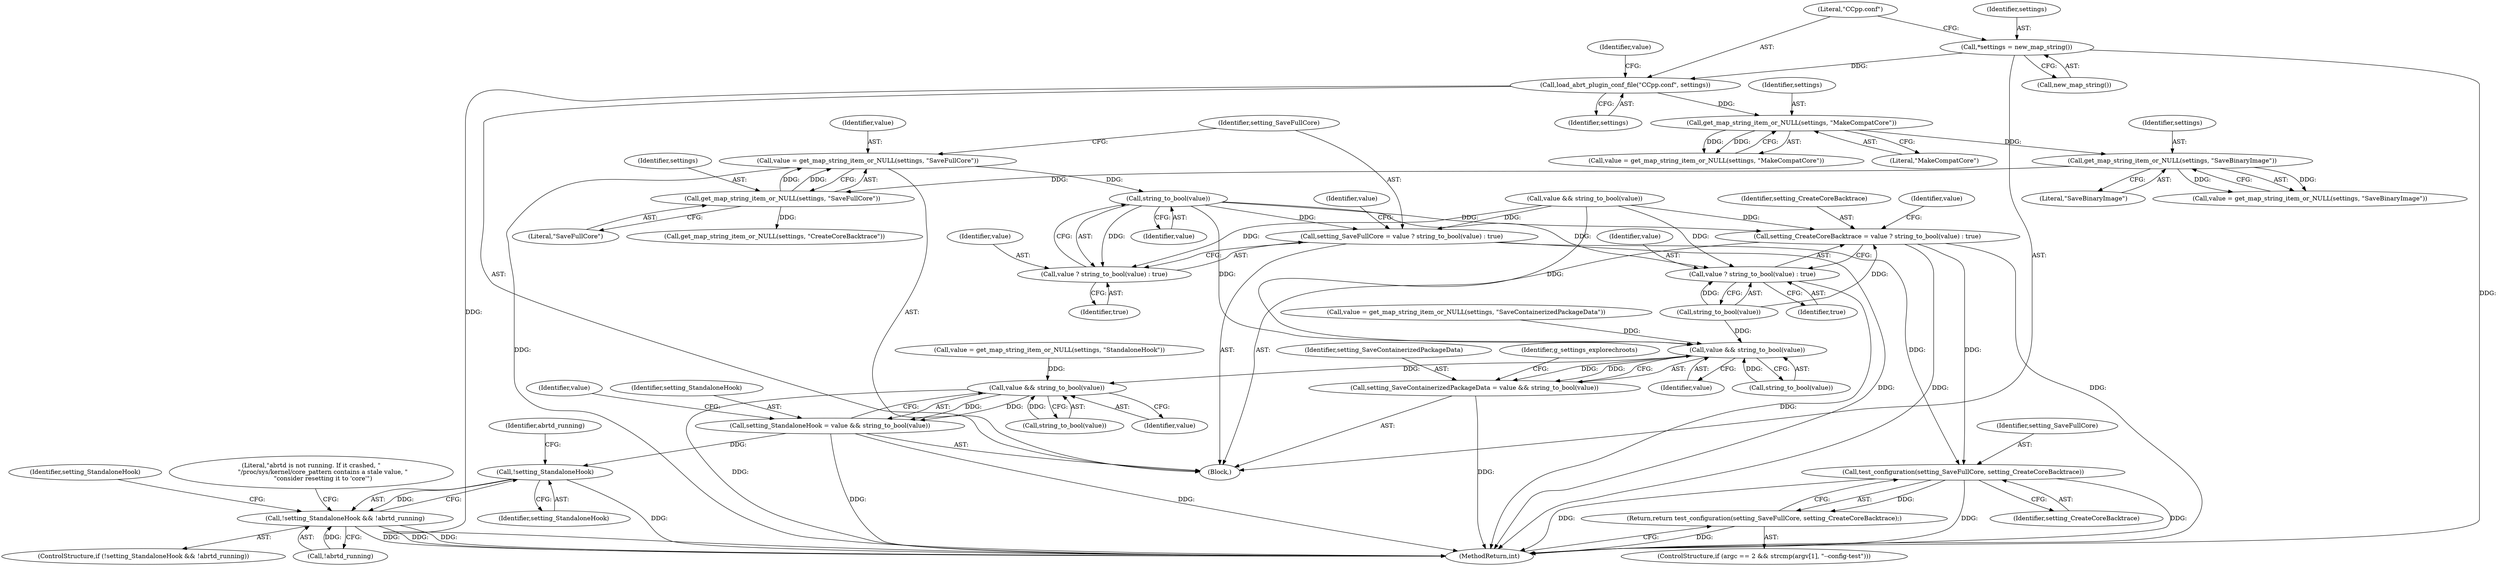 digraph "0_abrt_3c1b60cfa62d39e5fff5a53a5bc53dae189e740e@pointer" {
"1000216" [label="(Call,value = get_map_string_item_or_NULL(settings, \"SaveFullCore\"))"];
"1000218" [label="(Call,get_map_string_item_or_NULL(settings, \"SaveFullCore\"))"];
"1000207" [label="(Call,get_map_string_item_or_NULL(settings, \"SaveBinaryImage\"))"];
"1000196" [label="(Call,get_map_string_item_or_NULL(settings, \"MakeCompatCore\"))"];
"1000190" [label="(Call,load_abrt_plugin_conf_file(\"CCpp.conf\", settings))"];
"1000187" [label="(Call,*settings = new_map_string())"];
"1000225" [label="(Call,string_to_bool(value))"];
"1000221" [label="(Call,setting_SaveFullCore = value ? string_to_bool(value) : true)"];
"1000297" [label="(Call,test_configuration(setting_SaveFullCore, setting_CreateCoreBacktrace))"];
"1000296" [label="(Return,return test_configuration(setting_SaveFullCore, setting_CreateCoreBacktrace);)"];
"1000223" [label="(Call,value ? string_to_bool(value) : true)"];
"1000233" [label="(Call,setting_CreateCoreBacktrace = value ? string_to_bool(value) : true)"];
"1000235" [label="(Call,value ? string_to_bool(value) : true)"];
"1000247" [label="(Call,value && string_to_bool(value))"];
"1000245" [label="(Call,setting_SaveContainerizedPackageData = value && string_to_bool(value))"];
"1000269" [label="(Call,value && string_to_bool(value))"];
"1000267" [label="(Call,setting_StandaloneHook = value && string_to_bool(value))"];
"1000614" [label="(Call,!setting_StandaloneHook)"];
"1000613" [label="(Call,!setting_StandaloneHook && !abrtd_running)"];
"1000219" [label="(Identifier,settings)"];
"1000218" [label="(Call,get_map_string_item_or_NULL(settings, \"SaveFullCore\"))"];
"1000253" [label="(Identifier,g_settings_explorechroots)"];
"1000217" [label="(Identifier,value)"];
"1000269" [label="(Call,value && string_to_bool(value))"];
"1000267" [label="(Call,setting_StandaloneHook = value && string_to_bool(value))"];
"1000297" [label="(Call,test_configuration(setting_SaveFullCore, setting_CreateCoreBacktrace))"];
"1000274" [label="(Identifier,value)"];
"1000246" [label="(Identifier,setting_SaveContainerizedPackageData)"];
"1000271" [label="(Call,string_to_bool(value))"];
"1000207" [label="(Call,get_map_string_item_or_NULL(settings, \"SaveBinaryImage\"))"];
"1000245" [label="(Call,setting_SaveContainerizedPackageData = value && string_to_bool(value))"];
"1000216" [label="(Call,value = get_map_string_item_or_NULL(settings, \"SaveFullCore\"))"];
"1000286" [label="(ControlStructure,if (argc == 2 && strcmp(argv[1], \"--config-test\")))"];
"1000208" [label="(Identifier,settings)"];
"1000268" [label="(Identifier,setting_StandaloneHook)"];
"1000235" [label="(Call,value ? string_to_bool(value) : true)"];
"1000298" [label="(Identifier,setting_SaveFullCore)"];
"1000212" [label="(Call,value && string_to_bool(value))"];
"1000613" [label="(Call,!setting_StandaloneHook && !abrtd_running)"];
"1000615" [label="(Identifier,setting_StandaloneHook)"];
"1000230" [label="(Call,get_map_string_item_or_NULL(settings, \"CreateCoreBacktrace\"))"];
"1000224" [label="(Identifier,value)"];
"1000262" [label="(Call,value = get_map_string_item_or_NULL(settings, \"StandaloneHook\"))"];
"1000616" [label="(Call,!abrtd_running)"];
"1000249" [label="(Call,string_to_bool(value))"];
"1000296" [label="(Return,return test_configuration(setting_SaveFullCore, setting_CreateCoreBacktrace);)"];
"1000247" [label="(Call,value && string_to_bool(value))"];
"1000189" [label="(Call,new_map_string())"];
"1000620" [label="(Literal,\"abrtd is not running. If it crashed, \"\n            \"/proc/sys/kernel/core_pattern contains a stale value, \"\n            \"consider resetting it to 'core'\")"];
"1000240" [label="(Call,value = get_map_string_item_or_NULL(settings, \"SaveContainerizedPackageData\"))"];
"1000241" [label="(Identifier,value)"];
"1000220" [label="(Literal,\"SaveFullCore\")"];
"1000226" [label="(Identifier,value)"];
"1000237" [label="(Call,string_to_bool(value))"];
"1000185" [label="(Block,)"];
"1000270" [label="(Identifier,value)"];
"1000617" [label="(Identifier,abrtd_running)"];
"1000236" [label="(Identifier,value)"];
"1000627" [label="(Identifier,setting_StandaloneHook)"];
"1000198" [label="(Literal,\"MakeCompatCore\")"];
"1000222" [label="(Identifier,setting_SaveFullCore)"];
"1000233" [label="(Call,setting_CreateCoreBacktrace = value ? string_to_bool(value) : true)"];
"1000209" [label="(Literal,\"SaveBinaryImage\")"];
"1000299" [label="(Identifier,setting_CreateCoreBacktrace)"];
"1000248" [label="(Identifier,value)"];
"1000612" [label="(ControlStructure,if (!setting_StandaloneHook && !abrtd_running))"];
"1000187" [label="(Call,*settings = new_map_string())"];
"1000191" [label="(Literal,\"CCpp.conf\")"];
"1000196" [label="(Call,get_map_string_item_or_NULL(settings, \"MakeCompatCore\"))"];
"1000192" [label="(Identifier,settings)"];
"1000188" [label="(Identifier,settings)"];
"1000223" [label="(Call,value ? string_to_bool(value) : true)"];
"1000190" [label="(Call,load_abrt_plugin_conf_file(\"CCpp.conf\", settings))"];
"1000227" [label="(Identifier,true)"];
"1000225" [label="(Call,string_to_bool(value))"];
"1000229" [label="(Identifier,value)"];
"1000205" [label="(Call,value = get_map_string_item_or_NULL(settings, \"SaveBinaryImage\"))"];
"1000234" [label="(Identifier,setting_CreateCoreBacktrace)"];
"1000197" [label="(Identifier,settings)"];
"1000239" [label="(Identifier,true)"];
"1000195" [label="(Identifier,value)"];
"1000614" [label="(Call,!setting_StandaloneHook)"];
"1000221" [label="(Call,setting_SaveFullCore = value ? string_to_bool(value) : true)"];
"1000194" [label="(Call,value = get_map_string_item_or_NULL(settings, \"MakeCompatCore\"))"];
"1001445" [label="(MethodReturn,int)"];
"1000216" -> "1000185"  [label="AST: "];
"1000216" -> "1000218"  [label="CFG: "];
"1000217" -> "1000216"  [label="AST: "];
"1000218" -> "1000216"  [label="AST: "];
"1000222" -> "1000216"  [label="CFG: "];
"1000216" -> "1001445"  [label="DDG: "];
"1000218" -> "1000216"  [label="DDG: "];
"1000218" -> "1000216"  [label="DDG: "];
"1000216" -> "1000225"  [label="DDG: "];
"1000218" -> "1000220"  [label="CFG: "];
"1000219" -> "1000218"  [label="AST: "];
"1000220" -> "1000218"  [label="AST: "];
"1000207" -> "1000218"  [label="DDG: "];
"1000218" -> "1000230"  [label="DDG: "];
"1000207" -> "1000205"  [label="AST: "];
"1000207" -> "1000209"  [label="CFG: "];
"1000208" -> "1000207"  [label="AST: "];
"1000209" -> "1000207"  [label="AST: "];
"1000205" -> "1000207"  [label="CFG: "];
"1000207" -> "1000205"  [label="DDG: "];
"1000207" -> "1000205"  [label="DDG: "];
"1000196" -> "1000207"  [label="DDG: "];
"1000196" -> "1000194"  [label="AST: "];
"1000196" -> "1000198"  [label="CFG: "];
"1000197" -> "1000196"  [label="AST: "];
"1000198" -> "1000196"  [label="AST: "];
"1000194" -> "1000196"  [label="CFG: "];
"1000196" -> "1000194"  [label="DDG: "];
"1000196" -> "1000194"  [label="DDG: "];
"1000190" -> "1000196"  [label="DDG: "];
"1000190" -> "1000185"  [label="AST: "];
"1000190" -> "1000192"  [label="CFG: "];
"1000191" -> "1000190"  [label="AST: "];
"1000192" -> "1000190"  [label="AST: "];
"1000195" -> "1000190"  [label="CFG: "];
"1000190" -> "1001445"  [label="DDG: "];
"1000187" -> "1000190"  [label="DDG: "];
"1000187" -> "1000185"  [label="AST: "];
"1000187" -> "1000189"  [label="CFG: "];
"1000188" -> "1000187"  [label="AST: "];
"1000189" -> "1000187"  [label="AST: "];
"1000191" -> "1000187"  [label="CFG: "];
"1000187" -> "1001445"  [label="DDG: "];
"1000225" -> "1000223"  [label="AST: "];
"1000225" -> "1000226"  [label="CFG: "];
"1000226" -> "1000225"  [label="AST: "];
"1000223" -> "1000225"  [label="CFG: "];
"1000225" -> "1000221"  [label="DDG: "];
"1000225" -> "1000223"  [label="DDG: "];
"1000225" -> "1000233"  [label="DDG: "];
"1000225" -> "1000235"  [label="DDG: "];
"1000225" -> "1000247"  [label="DDG: "];
"1000221" -> "1000185"  [label="AST: "];
"1000221" -> "1000223"  [label="CFG: "];
"1000222" -> "1000221"  [label="AST: "];
"1000223" -> "1000221"  [label="AST: "];
"1000229" -> "1000221"  [label="CFG: "];
"1000221" -> "1001445"  [label="DDG: "];
"1000212" -> "1000221"  [label="DDG: "];
"1000221" -> "1000297"  [label="DDG: "];
"1000297" -> "1000296"  [label="AST: "];
"1000297" -> "1000299"  [label="CFG: "];
"1000298" -> "1000297"  [label="AST: "];
"1000299" -> "1000297"  [label="AST: "];
"1000296" -> "1000297"  [label="CFG: "];
"1000297" -> "1001445"  [label="DDG: "];
"1000297" -> "1001445"  [label="DDG: "];
"1000297" -> "1001445"  [label="DDG: "];
"1000297" -> "1000296"  [label="DDG: "];
"1000233" -> "1000297"  [label="DDG: "];
"1000296" -> "1000286"  [label="AST: "];
"1001445" -> "1000296"  [label="CFG: "];
"1000296" -> "1001445"  [label="DDG: "];
"1000223" -> "1000227"  [label="CFG: "];
"1000224" -> "1000223"  [label="AST: "];
"1000227" -> "1000223"  [label="AST: "];
"1000212" -> "1000223"  [label="DDG: "];
"1000233" -> "1000185"  [label="AST: "];
"1000233" -> "1000235"  [label="CFG: "];
"1000234" -> "1000233"  [label="AST: "];
"1000235" -> "1000233"  [label="AST: "];
"1000241" -> "1000233"  [label="CFG: "];
"1000233" -> "1001445"  [label="DDG: "];
"1000233" -> "1001445"  [label="DDG: "];
"1000237" -> "1000233"  [label="DDG: "];
"1000212" -> "1000233"  [label="DDG: "];
"1000235" -> "1000237"  [label="CFG: "];
"1000235" -> "1000239"  [label="CFG: "];
"1000236" -> "1000235"  [label="AST: "];
"1000237" -> "1000235"  [label="AST: "];
"1000239" -> "1000235"  [label="AST: "];
"1000235" -> "1001445"  [label="DDG: "];
"1000237" -> "1000235"  [label="DDG: "];
"1000212" -> "1000235"  [label="DDG: "];
"1000247" -> "1000245"  [label="AST: "];
"1000247" -> "1000248"  [label="CFG: "];
"1000247" -> "1000249"  [label="CFG: "];
"1000248" -> "1000247"  [label="AST: "];
"1000249" -> "1000247"  [label="AST: "];
"1000245" -> "1000247"  [label="CFG: "];
"1000247" -> "1000245"  [label="DDG: "];
"1000247" -> "1000245"  [label="DDG: "];
"1000249" -> "1000247"  [label="DDG: "];
"1000240" -> "1000247"  [label="DDG: "];
"1000237" -> "1000247"  [label="DDG: "];
"1000212" -> "1000247"  [label="DDG: "];
"1000247" -> "1000269"  [label="DDG: "];
"1000245" -> "1000185"  [label="AST: "];
"1000246" -> "1000245"  [label="AST: "];
"1000253" -> "1000245"  [label="CFG: "];
"1000245" -> "1001445"  [label="DDG: "];
"1000269" -> "1000267"  [label="AST: "];
"1000269" -> "1000270"  [label="CFG: "];
"1000269" -> "1000271"  [label="CFG: "];
"1000270" -> "1000269"  [label="AST: "];
"1000271" -> "1000269"  [label="AST: "];
"1000267" -> "1000269"  [label="CFG: "];
"1000269" -> "1001445"  [label="DDG: "];
"1000269" -> "1000267"  [label="DDG: "];
"1000269" -> "1000267"  [label="DDG: "];
"1000262" -> "1000269"  [label="DDG: "];
"1000271" -> "1000269"  [label="DDG: "];
"1000267" -> "1000185"  [label="AST: "];
"1000268" -> "1000267"  [label="AST: "];
"1000274" -> "1000267"  [label="CFG: "];
"1000267" -> "1001445"  [label="DDG: "];
"1000267" -> "1001445"  [label="DDG: "];
"1000267" -> "1000614"  [label="DDG: "];
"1000614" -> "1000613"  [label="AST: "];
"1000614" -> "1000615"  [label="CFG: "];
"1000615" -> "1000614"  [label="AST: "];
"1000617" -> "1000614"  [label="CFG: "];
"1000613" -> "1000614"  [label="CFG: "];
"1000614" -> "1001445"  [label="DDG: "];
"1000614" -> "1000613"  [label="DDG: "];
"1000613" -> "1000612"  [label="AST: "];
"1000613" -> "1000616"  [label="CFG: "];
"1000616" -> "1000613"  [label="AST: "];
"1000620" -> "1000613"  [label="CFG: "];
"1000627" -> "1000613"  [label="CFG: "];
"1000613" -> "1001445"  [label="DDG: "];
"1000613" -> "1001445"  [label="DDG: "];
"1000613" -> "1001445"  [label="DDG: "];
"1000616" -> "1000613"  [label="DDG: "];
}
